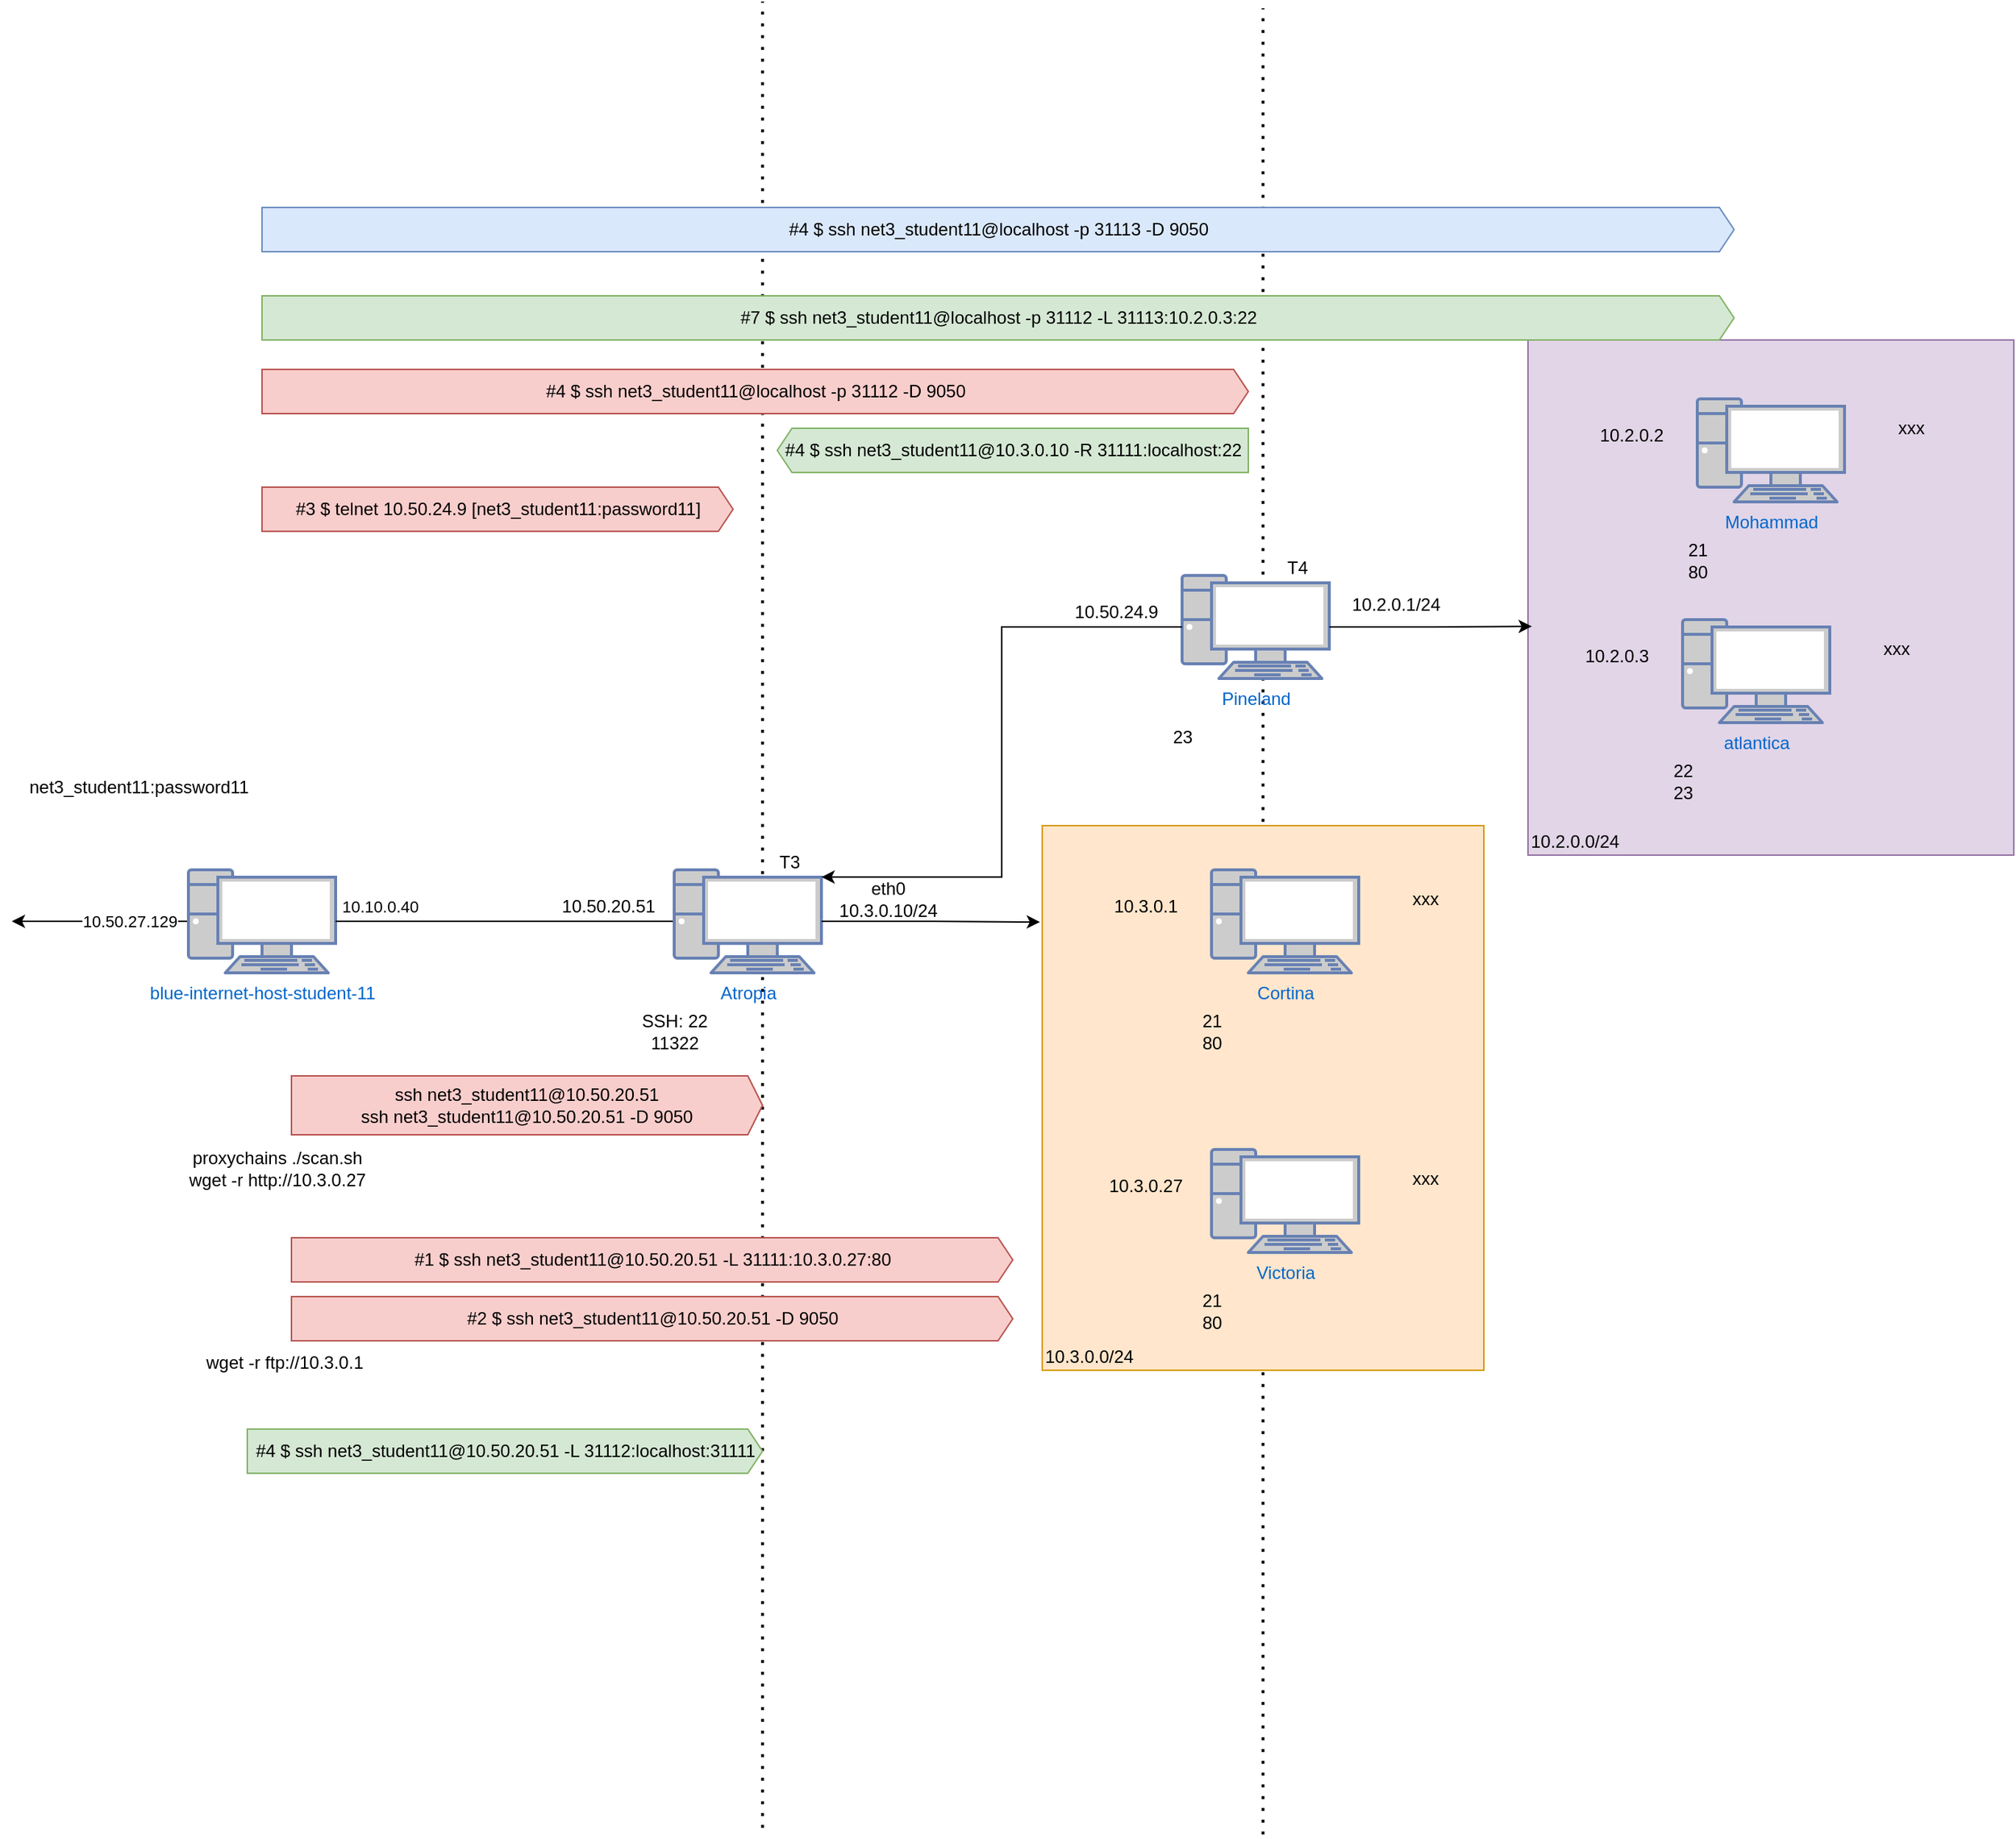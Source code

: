 <mxfile version="24.5.4" type="github">
  <diagram name="Page-1" id="i8dF-cm1Uw1nVo0tILhw">
    <mxGraphModel dx="1434" dy="1878" grid="1" gridSize="10" guides="1" tooltips="1" connect="1" arrows="1" fold="1" page="1" pageScale="1" pageWidth="850" pageHeight="1100" math="0" shadow="0">
      <root>
        <mxCell id="0" />
        <mxCell id="1" parent="0" />
        <mxCell id="qomQaT_PvQXfD7yi_y0e-76" value="10.2.0.0/24" style="rounded=0;whiteSpace=wrap;html=1;fillColor=#e1d5e7;strokeColor=#9673a6;verticalAlign=bottom;align=left;" parent="1" vertex="1">
          <mxGeometry x="1040" y="-270" width="330" height="350" as="geometry" />
        </mxCell>
        <mxCell id="qomQaT_PvQXfD7yi_y0e-63" value="" style="endArrow=none;dashed=1;html=1;dashPattern=1 3;strokeWidth=2;rounded=0;" parent="1" edge="1">
          <mxGeometry width="50" height="50" relative="1" as="geometry">
            <mxPoint x="860.0" y="745.42" as="sourcePoint" />
            <mxPoint x="860.0" y="-495.413" as="targetPoint" />
          </mxGeometry>
        </mxCell>
        <mxCell id="qomQaT_PvQXfD7yi_y0e-62" value="" style="endArrow=none;dashed=1;html=1;dashPattern=1 3;strokeWidth=2;rounded=0;" parent="1" edge="1">
          <mxGeometry width="50" height="50" relative="1" as="geometry">
            <mxPoint x="520" y="740.833" as="sourcePoint" />
            <mxPoint x="520" y="-500" as="targetPoint" />
          </mxGeometry>
        </mxCell>
        <mxCell id="qomQaT_PvQXfD7yi_y0e-46" value="&#xa;10.3.0.0/24" style="rounded=0;verticalAlign=bottom;align=left;fillColor=#ffe6cc;strokeColor=#d79b00;" parent="1" vertex="1">
          <mxGeometry x="710" y="60" width="300" height="370" as="geometry" />
        </mxCell>
        <mxCell id="qomQaT_PvQXfD7yi_y0e-6" style="edgeStyle=orthogonalEdgeStyle;rounded=0;orthogonalLoop=1;jettySize=auto;html=1;exitX=0;exitY=0.5;exitDx=0;exitDy=0;exitPerimeter=0;" parent="1" source="qomQaT_PvQXfD7yi_y0e-2" edge="1">
          <mxGeometry relative="1" as="geometry">
            <mxPoint x="10" y="125" as="targetPoint" />
          </mxGeometry>
        </mxCell>
        <mxCell id="qomQaT_PvQXfD7yi_y0e-7" value="10.50.27.129" style="edgeLabel;html=1;align=center;verticalAlign=middle;resizable=0;points=[];" parent="qomQaT_PvQXfD7yi_y0e-6" vertex="1" connectable="0">
          <mxGeometry x="-0.569" y="-2" relative="1" as="geometry">
            <mxPoint x="-14" y="2" as="offset" />
          </mxGeometry>
        </mxCell>
        <mxCell id="qomQaT_PvQXfD7yi_y0e-2" value="blue-internet-host-student-11" style="fontColor=#0066CC;verticalAlign=top;verticalLabelPosition=bottom;labelPosition=center;align=center;html=1;outlineConnect=0;fillColor=#CCCCCC;strokeColor=#6881B3;gradientColor=none;gradientDirection=north;strokeWidth=2;shape=mxgraph.networks.pc;" parent="1" vertex="1">
          <mxGeometry x="130" y="90" width="100" height="70" as="geometry" />
        </mxCell>
        <mxCell id="qomQaT_PvQXfD7yi_y0e-3" style="edgeStyle=orthogonalEdgeStyle;rounded=0;orthogonalLoop=1;jettySize=auto;html=1;exitX=1;exitY=0.5;exitDx=0;exitDy=0;exitPerimeter=0;endArrow=none;endFill=0;" parent="1" source="qomQaT_PvQXfD7yi_y0e-2" target="qomQaT_PvQXfD7yi_y0e-1" edge="1">
          <mxGeometry relative="1" as="geometry">
            <mxPoint x="370" y="80" as="targetPoint" />
          </mxGeometry>
        </mxCell>
        <mxCell id="qomQaT_PvQXfD7yi_y0e-5" value="10.10.0.40" style="edgeLabel;html=1;align=center;verticalAlign=middle;resizable=0;points=[];" parent="qomQaT_PvQXfD7yi_y0e-3" vertex="1" connectable="0">
          <mxGeometry x="-0.792" relative="1" as="geometry">
            <mxPoint x="6" y="-10" as="offset" />
          </mxGeometry>
        </mxCell>
        <mxCell id="qomQaT_PvQXfD7yi_y0e-9" value="net3_student11:password11" style="text;whiteSpace=wrap;" parent="1" vertex="1">
          <mxGeometry x="20" y="20" width="170" height="40" as="geometry" />
        </mxCell>
        <mxCell id="qomQaT_PvQXfD7yi_y0e-16" value="ssh&amp;nbsp;&lt;span style=&quot;text-align: left; text-wrap: wrap;&quot;&gt;net3_student11@10.50.20.51&lt;/span&gt;&lt;div&gt;&lt;span style=&quot;text-align: left; text-wrap: wrap;&quot;&gt;ssh&amp;nbsp;&lt;/span&gt;&lt;span style=&quot;text-align: left; text-wrap: wrap; background-color: initial;&quot;&gt;net3_student11@10.50.20.51 -D 9050&lt;/span&gt;&lt;/div&gt;" style="html=1;shadow=0;dashed=0;align=center;verticalAlign=middle;shape=mxgraph.arrows2.arrow;dy=0;dx=10;notch=0;whiteSpace=wrap;fillColor=#f8cecc;strokeColor=#b85450;" parent="1" vertex="1">
          <mxGeometry x="200" y="230" width="320" height="40" as="geometry" />
        </mxCell>
        <mxCell id="qomQaT_PvQXfD7yi_y0e-17" value="proxychains ./scan.sh&lt;div&gt;wget -r http://10.3.0.27&lt;br&gt;&lt;/div&gt;" style="text;html=1;align=center;verticalAlign=middle;resizable=0;points=[];autosize=1;strokeColor=none;fillColor=none;" parent="1" vertex="1">
          <mxGeometry x="120" y="273" width="140" height="40" as="geometry" />
        </mxCell>
        <mxCell id="qomQaT_PvQXfD7yi_y0e-21" value="" style="group" parent="1" vertex="1" connectable="0">
          <mxGeometry x="425" y="70" width="225" height="150" as="geometry" />
        </mxCell>
        <mxCell id="qomQaT_PvQXfD7yi_y0e-19" value="" style="group" parent="qomQaT_PvQXfD7yi_y0e-21" vertex="1" connectable="0">
          <mxGeometry y="20" width="225" height="130" as="geometry" />
        </mxCell>
        <mxCell id="qomQaT_PvQXfD7yi_y0e-1" value="Atropia&lt;div&gt;&lt;br&gt;&lt;/div&gt;" style="fontColor=#0066CC;verticalAlign=top;verticalLabelPosition=bottom;labelPosition=center;align=center;html=1;outlineConnect=0;fillColor=#CCCCCC;strokeColor=#6881B3;gradientColor=none;gradientDirection=north;strokeWidth=2;shape=mxgraph.networks.pc;" parent="qomQaT_PvQXfD7yi_y0e-19" vertex="1">
          <mxGeometry x="35" width="100" height="70" as="geometry" />
        </mxCell>
        <mxCell id="qomQaT_PvQXfD7yi_y0e-12" value="SSH: 22&lt;div&gt;11322&lt;/div&gt;" style="text;html=1;align=center;verticalAlign=middle;resizable=0;points=[];autosize=1;strokeColor=none;fillColor=none;" parent="qomQaT_PvQXfD7yi_y0e-19" vertex="1">
          <mxGeometry y="90" width="70" height="40" as="geometry" />
        </mxCell>
        <mxCell id="qomQaT_PvQXfD7yi_y0e-14" value="eth0&lt;div&gt;10.3.0.10/24&lt;/div&gt;" style="text;html=1;align=center;verticalAlign=middle;resizable=0;points=[];autosize=1;strokeColor=none;fillColor=none;" parent="qomQaT_PvQXfD7yi_y0e-19" vertex="1">
          <mxGeometry x="135" width="90" height="40" as="geometry" />
        </mxCell>
        <mxCell id="qomQaT_PvQXfD7yi_y0e-23" value="10.50.20.51" style="text;html=1;align=center;verticalAlign=middle;resizable=0;points=[];autosize=1;strokeColor=none;fillColor=none;" parent="qomQaT_PvQXfD7yi_y0e-19" vertex="1">
          <mxGeometry x="-55" y="10" width="90" height="30" as="geometry" />
        </mxCell>
        <mxCell id="qomQaT_PvQXfD7yi_y0e-20" value="T3" style="text;html=1;align=center;verticalAlign=middle;resizable=0;points=[];autosize=1;strokeColor=none;fillColor=none;" parent="qomQaT_PvQXfD7yi_y0e-21" vertex="1">
          <mxGeometry x="92.5" width="40" height="30" as="geometry" />
        </mxCell>
        <mxCell id="qomQaT_PvQXfD7yi_y0e-24" value="" style="group" parent="1" vertex="1" connectable="0">
          <mxGeometry x="770" y="-130" width="225" height="150" as="geometry" />
        </mxCell>
        <mxCell id="qomQaT_PvQXfD7yi_y0e-25" value="" style="group" parent="qomQaT_PvQXfD7yi_y0e-24" vertex="1" connectable="0">
          <mxGeometry y="20" width="225" height="130" as="geometry" />
        </mxCell>
        <mxCell id="qomQaT_PvQXfD7yi_y0e-26" value="&lt;div&gt;Pineland&lt;/div&gt;" style="fontColor=#0066CC;verticalAlign=top;verticalLabelPosition=bottom;labelPosition=center;align=center;html=1;outlineConnect=0;fillColor=#CCCCCC;strokeColor=#6881B3;gradientColor=none;gradientDirection=north;strokeWidth=2;shape=mxgraph.networks.pc;" parent="qomQaT_PvQXfD7yi_y0e-25" vertex="1">
          <mxGeometry x="35" width="100" height="70" as="geometry" />
        </mxCell>
        <mxCell id="qomQaT_PvQXfD7yi_y0e-27" value="23" style="text;html=1;align=center;verticalAlign=middle;resizable=0;points=[];autosize=1;strokeColor=none;fillColor=none;" parent="qomQaT_PvQXfD7yi_y0e-25" vertex="1">
          <mxGeometry x="15" y="95" width="40" height="30" as="geometry" />
        </mxCell>
        <mxCell id="qomQaT_PvQXfD7yi_y0e-28" value="10.2.0.1/24" style="text;html=1;align=center;verticalAlign=middle;resizable=0;points=[];autosize=1;strokeColor=none;fillColor=none;" parent="qomQaT_PvQXfD7yi_y0e-25" vertex="1">
          <mxGeometry x="140" y="5" width="80" height="30" as="geometry" />
        </mxCell>
        <mxCell id="qomQaT_PvQXfD7yi_y0e-29" value="10.50.24.9" style="text;html=1;align=center;verticalAlign=middle;resizable=0;points=[];autosize=1;strokeColor=none;fillColor=none;" parent="qomQaT_PvQXfD7yi_y0e-25" vertex="1">
          <mxGeometry x="-50" y="10" width="80" height="30" as="geometry" />
        </mxCell>
        <mxCell id="qomQaT_PvQXfD7yi_y0e-30" value="T4" style="text;html=1;align=center;verticalAlign=middle;resizable=0;points=[];autosize=1;strokeColor=none;fillColor=none;" parent="qomQaT_PvQXfD7yi_y0e-24" vertex="1">
          <mxGeometry x="92.5" width="40" height="30" as="geometry" />
        </mxCell>
        <mxCell id="qomQaT_PvQXfD7yi_y0e-31" value="" style="group" parent="1" vertex="1" connectable="0">
          <mxGeometry x="790" y="70" width="225" height="150" as="geometry" />
        </mxCell>
        <mxCell id="qomQaT_PvQXfD7yi_y0e-32" value="" style="group" parent="qomQaT_PvQXfD7yi_y0e-31" vertex="1" connectable="0">
          <mxGeometry y="20" width="225" height="130" as="geometry" />
        </mxCell>
        <mxCell id="qomQaT_PvQXfD7yi_y0e-33" value="Cortina" style="fontColor=#0066CC;verticalAlign=top;verticalLabelPosition=bottom;labelPosition=center;align=center;html=1;outlineConnect=0;fillColor=#CCCCCC;strokeColor=#6881B3;gradientColor=none;gradientDirection=north;strokeWidth=2;shape=mxgraph.networks.pc;" parent="qomQaT_PvQXfD7yi_y0e-32" vertex="1">
          <mxGeometry x="35" width="100" height="70" as="geometry" />
        </mxCell>
        <mxCell id="qomQaT_PvQXfD7yi_y0e-34" value="21&lt;div&gt;80&lt;/div&gt;" style="text;html=1;align=center;verticalAlign=middle;resizable=0;points=[];autosize=1;strokeColor=none;fillColor=none;" parent="qomQaT_PvQXfD7yi_y0e-32" vertex="1">
          <mxGeometry x="15" y="90" width="40" height="40" as="geometry" />
        </mxCell>
        <mxCell id="qomQaT_PvQXfD7yi_y0e-35" value="xxx" style="text;html=1;align=center;verticalAlign=middle;resizable=0;points=[];autosize=1;strokeColor=none;fillColor=none;" parent="qomQaT_PvQXfD7yi_y0e-32" vertex="1">
          <mxGeometry x="160" y="5" width="40" height="30" as="geometry" />
        </mxCell>
        <mxCell id="qomQaT_PvQXfD7yi_y0e-36" value="10.3.0.1" style="text;html=1;align=center;verticalAlign=middle;resizable=0;points=[];autosize=1;strokeColor=none;fillColor=none;" parent="qomQaT_PvQXfD7yi_y0e-32" vertex="1">
          <mxGeometry x="-45" y="10" width="70" height="30" as="geometry" />
        </mxCell>
        <mxCell id="qomQaT_PvQXfD7yi_y0e-38" value="" style="group" parent="1" vertex="1" connectable="0">
          <mxGeometry x="790" y="260" width="225" height="150" as="geometry" />
        </mxCell>
        <mxCell id="qomQaT_PvQXfD7yi_y0e-39" value="" style="group" parent="qomQaT_PvQXfD7yi_y0e-38" vertex="1" connectable="0">
          <mxGeometry y="20" width="225" height="130" as="geometry" />
        </mxCell>
        <mxCell id="qomQaT_PvQXfD7yi_y0e-40" value="Victoria" style="fontColor=#0066CC;verticalAlign=top;verticalLabelPosition=bottom;labelPosition=center;align=center;html=1;outlineConnect=0;fillColor=#CCCCCC;strokeColor=#6881B3;gradientColor=none;gradientDirection=north;strokeWidth=2;shape=mxgraph.networks.pc;" parent="qomQaT_PvQXfD7yi_y0e-39" vertex="1">
          <mxGeometry x="35" width="100" height="70" as="geometry" />
        </mxCell>
        <mxCell id="qomQaT_PvQXfD7yi_y0e-41" value="21&lt;div&gt;80&lt;/div&gt;" style="text;html=1;align=center;verticalAlign=middle;resizable=0;points=[];autosize=1;strokeColor=none;fillColor=none;" parent="qomQaT_PvQXfD7yi_y0e-39" vertex="1">
          <mxGeometry x="15" y="90" width="40" height="40" as="geometry" />
        </mxCell>
        <mxCell id="qomQaT_PvQXfD7yi_y0e-42" value="xxx" style="text;html=1;align=center;verticalAlign=middle;resizable=0;points=[];autosize=1;strokeColor=none;fillColor=none;" parent="qomQaT_PvQXfD7yi_y0e-39" vertex="1">
          <mxGeometry x="160" y="5" width="40" height="30" as="geometry" />
        </mxCell>
        <mxCell id="qomQaT_PvQXfD7yi_y0e-43" value="10.3.0.27" style="text;html=1;align=center;verticalAlign=middle;resizable=0;points=[];autosize=1;strokeColor=none;fillColor=none;" parent="qomQaT_PvQXfD7yi_y0e-39" vertex="1">
          <mxGeometry x="-45" y="10" width="70" height="30" as="geometry" />
        </mxCell>
        <mxCell id="qomQaT_PvQXfD7yi_y0e-47" style="edgeStyle=orthogonalEdgeStyle;rounded=0;orthogonalLoop=1;jettySize=auto;html=1;exitX=1;exitY=0.5;exitDx=0;exitDy=0;exitPerimeter=0;entryX=-0.005;entryY=0.177;entryDx=0;entryDy=0;entryPerimeter=0;" parent="1" source="qomQaT_PvQXfD7yi_y0e-1" target="qomQaT_PvQXfD7yi_y0e-46" edge="1">
          <mxGeometry relative="1" as="geometry" />
        </mxCell>
        <mxCell id="qomQaT_PvQXfD7yi_y0e-50" value="#1 $ ssh net3_student11@10.50.20.51 -L 31111:10.3.0.27:80" style="html=1;shadow=0;dashed=0;align=center;verticalAlign=middle;shape=mxgraph.arrows2.arrow;dy=0;dx=10;notch=0;fillColor=#f8cecc;strokeColor=#b85450;" parent="1" vertex="1">
          <mxGeometry x="200" y="340" width="490" height="30" as="geometry" />
        </mxCell>
        <mxCell id="qomQaT_PvQXfD7yi_y0e-51" value="#2 $ ssh net3_student11@10.50.20.51 -D 9050" style="html=1;shadow=0;dashed=0;align=center;verticalAlign=middle;shape=mxgraph.arrows2.arrow;dy=0;dx=10;notch=0;fillColor=#f8cecc;strokeColor=#b85450;" parent="1" vertex="1">
          <mxGeometry x="200" y="380" width="490" height="30" as="geometry" />
        </mxCell>
        <mxCell id="qomQaT_PvQXfD7yi_y0e-52" value="wget -r ftp://10.3.0.1" style="text;html=1;align=center;verticalAlign=middle;resizable=0;points=[];autosize=1;strokeColor=none;fillColor=none;" parent="1" vertex="1">
          <mxGeometry x="130" y="410" width="130" height="30" as="geometry" />
        </mxCell>
        <mxCell id="qomQaT_PvQXfD7yi_y0e-56" value="#3 $ telnet 10.50.24.9 [&lt;span style=&quot;text-align: left; text-wrap: wrap;&quot;&gt;net3_student11:password11]&lt;/span&gt;" style="html=1;shadow=0;dashed=0;align=center;verticalAlign=middle;shape=mxgraph.arrows2.arrow;dy=0;dx=10;notch=0;fillColor=#f8cecc;strokeColor=#b85450;" parent="1" vertex="1">
          <mxGeometry x="180" y="-170" width="320" height="30" as="geometry" />
        </mxCell>
        <mxCell id="qomQaT_PvQXfD7yi_y0e-58" style="edgeStyle=orthogonalEdgeStyle;rounded=0;orthogonalLoop=1;jettySize=auto;html=1;exitX=0;exitY=0.5;exitDx=0;exitDy=0;exitPerimeter=0;entryX=1;entryY=0.07;entryDx=0;entryDy=0;entryPerimeter=0;" parent="1" source="qomQaT_PvQXfD7yi_y0e-26" target="qomQaT_PvQXfD7yi_y0e-1" edge="1">
          <mxGeometry relative="1" as="geometry" />
        </mxCell>
        <mxCell id="qomQaT_PvQXfD7yi_y0e-59" value="#4 $ ssh net3_student11@10.3.0.10 -R 31111:localhost:22" style="html=1;shadow=0;dashed=0;align=center;verticalAlign=middle;shape=mxgraph.arrows2.arrow;dy=0;dx=10;notch=0;flipH=1;fillColor=#d5e8d4;strokeColor=#82b366;" parent="1" vertex="1">
          <mxGeometry x="530" y="-210" width="320" height="30" as="geometry" />
        </mxCell>
        <mxCell id="qomQaT_PvQXfD7yi_y0e-60" value="#4 $ ssh net3_student11@10.50.20.51 -L 31112:localhost:31111" style="html=1;shadow=0;dashed=0;align=center;verticalAlign=middle;shape=mxgraph.arrows2.arrow;dy=0;dx=10;notch=0;fillColor=#d5e8d4;strokeColor=#82b366;" parent="1" vertex="1">
          <mxGeometry x="170" y="470" width="350" height="30" as="geometry" />
        </mxCell>
        <mxCell id="qomQaT_PvQXfD7yi_y0e-61" value="#4 $ ssh net3_student11@localhost -p 31112 -D 9050" style="html=1;shadow=0;dashed=0;align=center;verticalAlign=middle;shape=mxgraph.arrows2.arrow;dy=0;dx=10;notch=0;fillColor=#f8cecc;strokeColor=#b85450;" parent="1" vertex="1">
          <mxGeometry x="180" y="-250" width="670" height="30" as="geometry" />
        </mxCell>
        <mxCell id="qomQaT_PvQXfD7yi_y0e-64" value="" style="group" parent="1" vertex="1" connectable="0">
          <mxGeometry x="1120" y="-250" width="225" height="150" as="geometry" />
        </mxCell>
        <mxCell id="qomQaT_PvQXfD7yi_y0e-65" value="" style="group" parent="qomQaT_PvQXfD7yi_y0e-64" vertex="1" connectable="0">
          <mxGeometry y="20" width="225" height="130" as="geometry" />
        </mxCell>
        <mxCell id="qomQaT_PvQXfD7yi_y0e-66" value="Mohammad" style="fontColor=#0066CC;verticalAlign=top;verticalLabelPosition=bottom;labelPosition=center;align=center;html=1;outlineConnect=0;fillColor=#CCCCCC;strokeColor=#6881B3;gradientColor=none;gradientDirection=north;strokeWidth=2;shape=mxgraph.networks.pc;" parent="qomQaT_PvQXfD7yi_y0e-65" vertex="1">
          <mxGeometry x="35" width="100" height="70" as="geometry" />
        </mxCell>
        <mxCell id="qomQaT_PvQXfD7yi_y0e-67" value="21&lt;div&gt;80&lt;/div&gt;" style="text;html=1;align=center;verticalAlign=middle;resizable=0;points=[];autosize=1;strokeColor=none;fillColor=none;" parent="qomQaT_PvQXfD7yi_y0e-65" vertex="1">
          <mxGeometry x="15" y="90" width="40" height="40" as="geometry" />
        </mxCell>
        <mxCell id="qomQaT_PvQXfD7yi_y0e-68" value="xxx" style="text;html=1;align=center;verticalAlign=middle;resizable=0;points=[];autosize=1;strokeColor=none;fillColor=none;" parent="qomQaT_PvQXfD7yi_y0e-65" vertex="1">
          <mxGeometry x="160" y="5" width="40" height="30" as="geometry" />
        </mxCell>
        <mxCell id="qomQaT_PvQXfD7yi_y0e-69" value="10.2.0.2" style="text;html=1;align=center;verticalAlign=middle;resizable=0;points=[];autosize=1;strokeColor=none;fillColor=none;" parent="qomQaT_PvQXfD7yi_y0e-65" vertex="1">
          <mxGeometry x="-45" y="10" width="70" height="30" as="geometry" />
        </mxCell>
        <mxCell id="qomQaT_PvQXfD7yi_y0e-70" value="" style="group" parent="1" vertex="1" connectable="0">
          <mxGeometry x="1110" y="-100" width="225" height="150" as="geometry" />
        </mxCell>
        <mxCell id="qomQaT_PvQXfD7yi_y0e-71" value="" style="group" parent="qomQaT_PvQXfD7yi_y0e-70" vertex="1" connectable="0">
          <mxGeometry y="20" width="225" height="130" as="geometry" />
        </mxCell>
        <mxCell id="qomQaT_PvQXfD7yi_y0e-72" value="atlantica" style="fontColor=#0066CC;verticalAlign=top;verticalLabelPosition=bottom;labelPosition=center;align=center;html=1;outlineConnect=0;fillColor=#CCCCCC;strokeColor=#6881B3;gradientColor=none;gradientDirection=north;strokeWidth=2;shape=mxgraph.networks.pc;" parent="qomQaT_PvQXfD7yi_y0e-71" vertex="1">
          <mxGeometry x="35" width="100" height="70" as="geometry" />
        </mxCell>
        <mxCell id="qomQaT_PvQXfD7yi_y0e-73" value="22&lt;div&gt;23&lt;/div&gt;" style="text;html=1;align=center;verticalAlign=middle;resizable=0;points=[];autosize=1;strokeColor=none;fillColor=none;" parent="qomQaT_PvQXfD7yi_y0e-71" vertex="1">
          <mxGeometry x="15" y="90" width="40" height="40" as="geometry" />
        </mxCell>
        <mxCell id="qomQaT_PvQXfD7yi_y0e-74" value="xxx" style="text;html=1;align=center;verticalAlign=middle;resizable=0;points=[];autosize=1;strokeColor=none;fillColor=none;" parent="qomQaT_PvQXfD7yi_y0e-71" vertex="1">
          <mxGeometry x="160" y="5" width="40" height="30" as="geometry" />
        </mxCell>
        <mxCell id="qomQaT_PvQXfD7yi_y0e-75" value="10.2.0.3" style="text;html=1;align=center;verticalAlign=middle;resizable=0;points=[];autosize=1;strokeColor=none;fillColor=none;" parent="qomQaT_PvQXfD7yi_y0e-71" vertex="1">
          <mxGeometry x="-45" y="10" width="70" height="30" as="geometry" />
        </mxCell>
        <mxCell id="qomQaT_PvQXfD7yi_y0e-77" style="edgeStyle=orthogonalEdgeStyle;rounded=0;orthogonalLoop=1;jettySize=auto;html=1;exitX=1;exitY=0.5;exitDx=0;exitDy=0;exitPerimeter=0;entryX=0.008;entryY=0.556;entryDx=0;entryDy=0;entryPerimeter=0;" parent="1" source="qomQaT_PvQXfD7yi_y0e-26" target="qomQaT_PvQXfD7yi_y0e-76" edge="1">
          <mxGeometry relative="1" as="geometry" />
        </mxCell>
        <mxCell id="vsxXptvzrWp35h1PkfIq-1" value="#7 $ ssh net3_student11@localhost -p 31112 -L 31113:10.2.0.3:22" style="html=1;shadow=0;dashed=0;align=center;verticalAlign=middle;shape=mxgraph.arrows2.arrow;dy=0;dx=10;notch=0;fillColor=#d5e8d4;strokeColor=#82b366;" vertex="1" parent="1">
          <mxGeometry x="180" y="-300" width="1000" height="30" as="geometry" />
        </mxCell>
        <mxCell id="vsxXptvzrWp35h1PkfIq-2" value="#4 $ ssh net3_student11@localhost -p 31113 -D 9050" style="html=1;shadow=0;dashed=0;align=center;verticalAlign=middle;shape=mxgraph.arrows2.arrow;dy=0;dx=10;notch=0;fillColor=#dae8fc;strokeColor=#6c8ebf;" vertex="1" parent="1">
          <mxGeometry x="180" y="-360" width="1000" height="30" as="geometry" />
        </mxCell>
      </root>
    </mxGraphModel>
  </diagram>
</mxfile>
